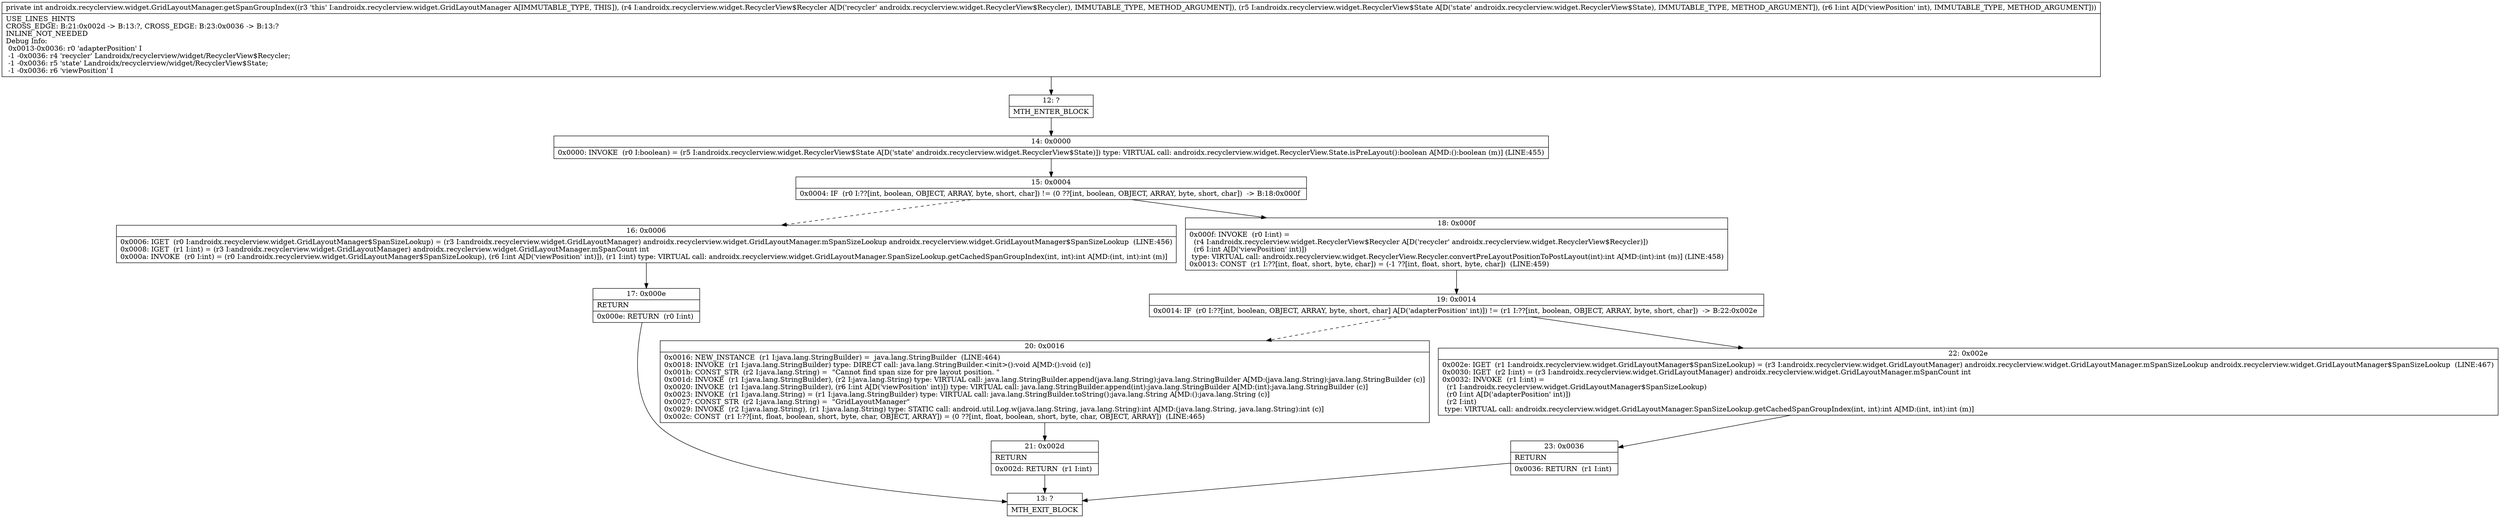 digraph "CFG forandroidx.recyclerview.widget.GridLayoutManager.getSpanGroupIndex(Landroidx\/recyclerview\/widget\/RecyclerView$Recycler;Landroidx\/recyclerview\/widget\/RecyclerView$State;I)I" {
Node_12 [shape=record,label="{12\:\ ?|MTH_ENTER_BLOCK\l}"];
Node_14 [shape=record,label="{14\:\ 0x0000|0x0000: INVOKE  (r0 I:boolean) = (r5 I:androidx.recyclerview.widget.RecyclerView$State A[D('state' androidx.recyclerview.widget.RecyclerView$State)]) type: VIRTUAL call: androidx.recyclerview.widget.RecyclerView.State.isPreLayout():boolean A[MD:():boolean (m)] (LINE:455)\l}"];
Node_15 [shape=record,label="{15\:\ 0x0004|0x0004: IF  (r0 I:??[int, boolean, OBJECT, ARRAY, byte, short, char]) != (0 ??[int, boolean, OBJECT, ARRAY, byte, short, char])  \-\> B:18:0x000f \l}"];
Node_16 [shape=record,label="{16\:\ 0x0006|0x0006: IGET  (r0 I:androidx.recyclerview.widget.GridLayoutManager$SpanSizeLookup) = (r3 I:androidx.recyclerview.widget.GridLayoutManager) androidx.recyclerview.widget.GridLayoutManager.mSpanSizeLookup androidx.recyclerview.widget.GridLayoutManager$SpanSizeLookup  (LINE:456)\l0x0008: IGET  (r1 I:int) = (r3 I:androidx.recyclerview.widget.GridLayoutManager) androidx.recyclerview.widget.GridLayoutManager.mSpanCount int \l0x000a: INVOKE  (r0 I:int) = (r0 I:androidx.recyclerview.widget.GridLayoutManager$SpanSizeLookup), (r6 I:int A[D('viewPosition' int)]), (r1 I:int) type: VIRTUAL call: androidx.recyclerview.widget.GridLayoutManager.SpanSizeLookup.getCachedSpanGroupIndex(int, int):int A[MD:(int, int):int (m)]\l}"];
Node_17 [shape=record,label="{17\:\ 0x000e|RETURN\l|0x000e: RETURN  (r0 I:int) \l}"];
Node_13 [shape=record,label="{13\:\ ?|MTH_EXIT_BLOCK\l}"];
Node_18 [shape=record,label="{18\:\ 0x000f|0x000f: INVOKE  (r0 I:int) = \l  (r4 I:androidx.recyclerview.widget.RecyclerView$Recycler A[D('recycler' androidx.recyclerview.widget.RecyclerView$Recycler)])\l  (r6 I:int A[D('viewPosition' int)])\l type: VIRTUAL call: androidx.recyclerview.widget.RecyclerView.Recycler.convertPreLayoutPositionToPostLayout(int):int A[MD:(int):int (m)] (LINE:458)\l0x0013: CONST  (r1 I:??[int, float, short, byte, char]) = (\-1 ??[int, float, short, byte, char])  (LINE:459)\l}"];
Node_19 [shape=record,label="{19\:\ 0x0014|0x0014: IF  (r0 I:??[int, boolean, OBJECT, ARRAY, byte, short, char] A[D('adapterPosition' int)]) != (r1 I:??[int, boolean, OBJECT, ARRAY, byte, short, char])  \-\> B:22:0x002e \l}"];
Node_20 [shape=record,label="{20\:\ 0x0016|0x0016: NEW_INSTANCE  (r1 I:java.lang.StringBuilder) =  java.lang.StringBuilder  (LINE:464)\l0x0018: INVOKE  (r1 I:java.lang.StringBuilder) type: DIRECT call: java.lang.StringBuilder.\<init\>():void A[MD:():void (c)]\l0x001b: CONST_STR  (r2 I:java.lang.String) =  \"Cannot find span size for pre layout position. \" \l0x001d: INVOKE  (r1 I:java.lang.StringBuilder), (r2 I:java.lang.String) type: VIRTUAL call: java.lang.StringBuilder.append(java.lang.String):java.lang.StringBuilder A[MD:(java.lang.String):java.lang.StringBuilder (c)]\l0x0020: INVOKE  (r1 I:java.lang.StringBuilder), (r6 I:int A[D('viewPosition' int)]) type: VIRTUAL call: java.lang.StringBuilder.append(int):java.lang.StringBuilder A[MD:(int):java.lang.StringBuilder (c)]\l0x0023: INVOKE  (r1 I:java.lang.String) = (r1 I:java.lang.StringBuilder) type: VIRTUAL call: java.lang.StringBuilder.toString():java.lang.String A[MD:():java.lang.String (c)]\l0x0027: CONST_STR  (r2 I:java.lang.String) =  \"GridLayoutManager\" \l0x0029: INVOKE  (r2 I:java.lang.String), (r1 I:java.lang.String) type: STATIC call: android.util.Log.w(java.lang.String, java.lang.String):int A[MD:(java.lang.String, java.lang.String):int (c)]\l0x002c: CONST  (r1 I:??[int, float, boolean, short, byte, char, OBJECT, ARRAY]) = (0 ??[int, float, boolean, short, byte, char, OBJECT, ARRAY])  (LINE:465)\l}"];
Node_21 [shape=record,label="{21\:\ 0x002d|RETURN\l|0x002d: RETURN  (r1 I:int) \l}"];
Node_22 [shape=record,label="{22\:\ 0x002e|0x002e: IGET  (r1 I:androidx.recyclerview.widget.GridLayoutManager$SpanSizeLookup) = (r3 I:androidx.recyclerview.widget.GridLayoutManager) androidx.recyclerview.widget.GridLayoutManager.mSpanSizeLookup androidx.recyclerview.widget.GridLayoutManager$SpanSizeLookup  (LINE:467)\l0x0030: IGET  (r2 I:int) = (r3 I:androidx.recyclerview.widget.GridLayoutManager) androidx.recyclerview.widget.GridLayoutManager.mSpanCount int \l0x0032: INVOKE  (r1 I:int) = \l  (r1 I:androidx.recyclerview.widget.GridLayoutManager$SpanSizeLookup)\l  (r0 I:int A[D('adapterPosition' int)])\l  (r2 I:int)\l type: VIRTUAL call: androidx.recyclerview.widget.GridLayoutManager.SpanSizeLookup.getCachedSpanGroupIndex(int, int):int A[MD:(int, int):int (m)]\l}"];
Node_23 [shape=record,label="{23\:\ 0x0036|RETURN\l|0x0036: RETURN  (r1 I:int) \l}"];
MethodNode[shape=record,label="{private int androidx.recyclerview.widget.GridLayoutManager.getSpanGroupIndex((r3 'this' I:androidx.recyclerview.widget.GridLayoutManager A[IMMUTABLE_TYPE, THIS]), (r4 I:androidx.recyclerview.widget.RecyclerView$Recycler A[D('recycler' androidx.recyclerview.widget.RecyclerView$Recycler), IMMUTABLE_TYPE, METHOD_ARGUMENT]), (r5 I:androidx.recyclerview.widget.RecyclerView$State A[D('state' androidx.recyclerview.widget.RecyclerView$State), IMMUTABLE_TYPE, METHOD_ARGUMENT]), (r6 I:int A[D('viewPosition' int), IMMUTABLE_TYPE, METHOD_ARGUMENT]))  | USE_LINES_HINTS\lCROSS_EDGE: B:21:0x002d \-\> B:13:?, CROSS_EDGE: B:23:0x0036 \-\> B:13:?\lINLINE_NOT_NEEDED\lDebug Info:\l  0x0013\-0x0036: r0 'adapterPosition' I\l  \-1 \-0x0036: r4 'recycler' Landroidx\/recyclerview\/widget\/RecyclerView$Recycler;\l  \-1 \-0x0036: r5 'state' Landroidx\/recyclerview\/widget\/RecyclerView$State;\l  \-1 \-0x0036: r6 'viewPosition' I\l}"];
MethodNode -> Node_12;Node_12 -> Node_14;
Node_14 -> Node_15;
Node_15 -> Node_16[style=dashed];
Node_15 -> Node_18;
Node_16 -> Node_17;
Node_17 -> Node_13;
Node_18 -> Node_19;
Node_19 -> Node_20[style=dashed];
Node_19 -> Node_22;
Node_20 -> Node_21;
Node_21 -> Node_13;
Node_22 -> Node_23;
Node_23 -> Node_13;
}

